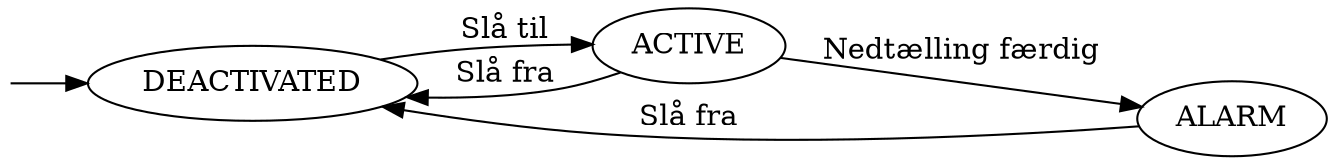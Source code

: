 digraph G {
  margin=0;
  rankdir=LR;
  "" [shape = none, width=0, height=0, margin=0]
  "" -> "DEACTIVATED"
  "DEACTIVATED" -> "ACTIVE" [label="Slå til"]
  "ACTIVE" -> "DEACTIVATED" [label="Slå fra"]
  "ACTIVE" -> "ALARM" [label="Nedtælling færdig"]
  "ALARM" -> "DEACTIVATED" [label="Slå fra"]
}
